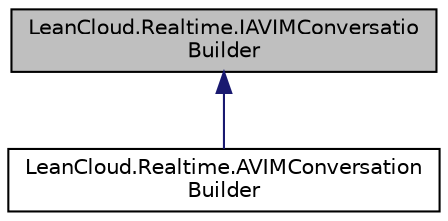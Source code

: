 digraph "LeanCloud.Realtime.IAVIMConversatioBuilder"
{
  edge [fontname="Helvetica",fontsize="10",labelfontname="Helvetica",labelfontsize="10"];
  node [fontname="Helvetica",fontsize="10",shape=record];
  Node1 [label="LeanCloud.Realtime.IAVIMConversatio\lBuilder",height=0.2,width=0.4,color="black", fillcolor="grey75", style="filled", fontcolor="black"];
  Node1 -> Node2 [dir="back",color="midnightblue",fontsize="10",style="solid",fontname="Helvetica"];
  Node2 [label="LeanCloud.Realtime.AVIMConversation\lBuilder",height=0.2,width=0.4,color="black", fillcolor="white", style="filled",URL="$classLeanCloud_1_1Realtime_1_1AVIMConversationBuilder.html",tooltip="AVIMConversation builder. "];
}
